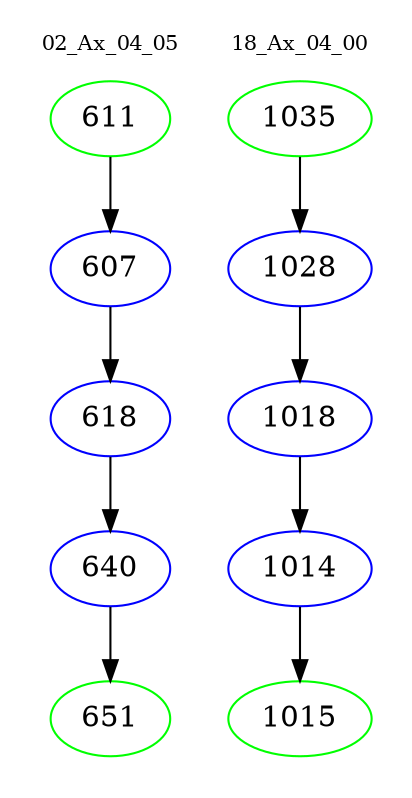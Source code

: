 digraph{
subgraph cluster_0 {
color = white
label = "02_Ax_04_05";
fontsize=10;
T0_611 [label="611", color="green"]
T0_611 -> T0_607 [color="black"]
T0_607 [label="607", color="blue"]
T0_607 -> T0_618 [color="black"]
T0_618 [label="618", color="blue"]
T0_618 -> T0_640 [color="black"]
T0_640 [label="640", color="blue"]
T0_640 -> T0_651 [color="black"]
T0_651 [label="651", color="green"]
}
subgraph cluster_1 {
color = white
label = "18_Ax_04_00";
fontsize=10;
T1_1035 [label="1035", color="green"]
T1_1035 -> T1_1028 [color="black"]
T1_1028 [label="1028", color="blue"]
T1_1028 -> T1_1018 [color="black"]
T1_1018 [label="1018", color="blue"]
T1_1018 -> T1_1014 [color="black"]
T1_1014 [label="1014", color="blue"]
T1_1014 -> T1_1015 [color="black"]
T1_1015 [label="1015", color="green"]
}
}
